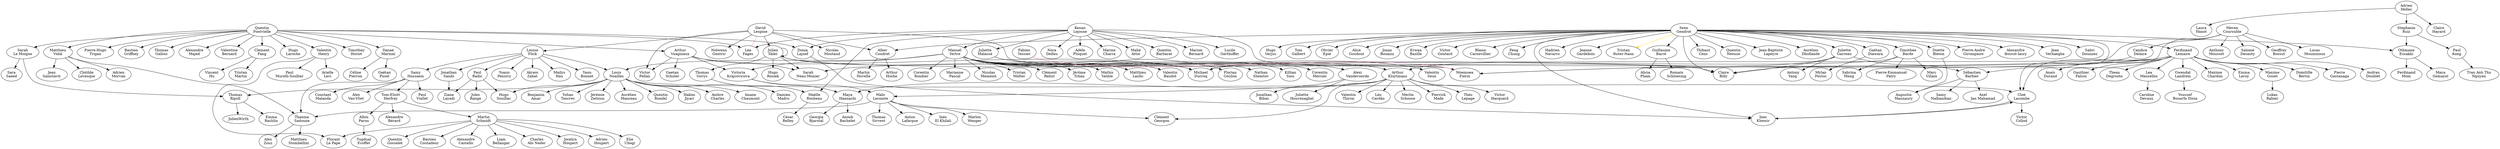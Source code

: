 digraph EpiFamily
{
    // List of names :
    mev [label="Meven\nCourouble"];
    mducrocq [label="Michael\nDucroq"];
    domi [label="Domitille\nBertin"];
    iwen [label="Iwen\nGendrot"];
    cand [label="Candice\nDelaire"];
    cmalanda [label="Constant\nMalanda"];
    seb [label="Sébastien\nBarbier"];
    anth [label="Anthony\nMousset"];
    salo [label="Salomé\nDesauty"];
    geof [label="Geoffrey\nBossut"];
    lucas [label="Lucas\nMouminoux"];
    dana [label="Danaé\nMarmaï"];
    cel [label="Céline\nPierron"];
    gaet [label="Gaëtan\nPusel"];
    ferd [label="Ferdinand\nLemaire"];
    moe [label="Moemoea\nFierin"];
    pier [label="Pierre\nGastanaga"];
    audr [label="Audran\nDoublet"];
    anais [label="Anaïs\nDurand"];
    dav [label="David\nLespine"];
    flick [label="Louise\nFlick"];
    nic [label="Nicolas\nMoutaud"];
    nolw [label="Nolwenn\nGentric"];
    kenan [label="Kenan\nLejosne"];
    tertre [label="Manuel\nTertre"];
    mercier [label="Corentin\nMercier"];
    noailles [label="Louis\nNoailles"];
    kluyt [label="Arthur\nKluytmans"];
    victoria [label="Victoria\nKrajcovicova"];
    memeint [label="Nicolas\nMemeint"];
    molter [label="Tristan\nMolter"];
    rebut [label="Clément\nRebut"];
    tchan [label="Jérôme\nTchan"];
    vatble [label="Mathis\nVatble"];
    lasllo [label="Matthieu\nLasllo"];
    baudot [label="Valentin\nBaudot"];
    cecilon [label="Florian\nCecilon"];
    shemtov [label="Nathan\nShemtov"];
    siou [label="Killian\nSiou"];
    vanvoorder [label="Alexi\nVandevoorde"];
    rondier [label="Corentin\nRondier"];
    hellec [label="Adrien\nHellec"];
    hayard [label="Claire\nHayard"];
    ruiz [label="Stephanie\nRuiz"];
    hanot [label="Laura\nHanot"];
    font [label="Quentin\nFontvielle"];
    baggins [label="Léa\nFages"];
    ph [label="Pierre-Hugo\nTrigan"];
    griffhey [label="Bastien\nGriffhey"];
    gallois [label="Thomas\nGallois"];
    laroche [label="Hugo\nLaroche"];
    fang [label="Clément\nFang"];
    horiot [label="Timothey\nHoriot"];
    sands [label="Jonathan\nSands"];
    pensivy [label="Yoann\nPensivy"];
    zabat [label="Akram\nZabat"];
    radic [label="Paul\nRadic"];
    doette [label="Doette\nBleton"];
    maunaury [label="Augustin\nMaunaury"];
    garreau [label="Juliette\nGarreau"];
    billy [label="Claire\nBilly"];
    yang [label=" Antony\nYang"];
    samy [label="Samy\nHussaein"];
    vanvliet [label="Alex\nVan-Vliet"];
    tome [label="Tom-Eliott\nHerfray"];
    pag [label="Pierre-André\nGirompaire"];
    bossut [label="Alexandre\nBossut-Iasry"];
    jean [label="Jean\nVerhaeghe"];
    jsainctavit [label="Jean\nSainctavit"];
    sabri [label="Sabri\nDounnez"];
    verjus [label="Hugo\nVerjus"];
    galbert [label="Tom\nGalbert"];
    epie [label="Olivier\nEpié"];
    goudout [label="Alice\nGoudout"];
    jojo [label="Jonas\nBouaziz"];
    bazille [label="Erwan\nBazille"];
    goutard [label="Victor\nGoutard"];
    blaise [label="Blaise\nCarnevillier"];
    feng [label="Feng\nChung"];
    tim [label="Timothee\nBarde"];
    barre [label="Guillaume\nBarré"];
    villain [label="Marc\nVillain"];
    meng [label="Sabrina\nMeng"];
    pham [label="Alicia\nPham"];
    schloesing [label="Romain\nSchloesing"];
    skler [label="Julien\nSkler"];
    rosiek [label ="Hugo\nRosiek"];
    vhenry [label ="Valentin\nHenry"];
    malasse [label ="Juliette\nMalassé"];
    govys [label ="Thomas\nGovys"];
    roubeau [label="Maëlle\nRoubeau"];
    pat [label="Pierre-Emmanuel\nPatry"];
    mahamad [label = "Axel\nJan Mahamad"];
    tristan [label = "Tristan\nMartin"];
    hu [label = "Vincent\nHu"];
    mahamad [label="Axel\nJan Mahamad"];
    nalbandian [label="Samy\nNalbandian"];
    donia [label="Donia\nLajnef"];
    falcoz [label="Gauthier\nFalcoz"];
    degroote [label="Theau\nDegroote"];
    pascal [label="Marianne\nPascal"];
    navarro [label="Hadrien\nNavarro"];
    jiyari [label="Hakim\nJiyari"];
    gardebois [label="Jeanne\nGardebois"];
    ruter [label="Tristan\nRuter-Naon"];
    acharles [label="Ambre\nCharles"];
    nora [label="Nora\nDelfau"];
    apluquet [label="Adèle\nPluquet"];
    charra [label="Marine\nCharra"];
    ichaumont [label="Imane\nChaumont"];
    dmadro [label="Damien\nMadro"];
    bamar [label="Benjamin\nAmar"];
    tz [label="Yohan\nTancrez"];
    zeitoun [label="Jérémie\nZeitoun"];
    ripoll [label="Thomas\nRipoll"];
    manceau [label="Aurélien\nManceau"];
    jrange [label="Jules\nRange"];
    ikhemir [label="Ines\nKhemir"];
    souillac [label="Hugo\nSouillac"];
    bibas [label="Jonathan\nBibas"];
    houve [label="Juliette\nHouvenaghel"];
    belley [label="César\nBelley"];
    attie [label="Mahé\nAttié"];
    barbarat [label="Quentin\nBarbarat"];
    lacombe [label="Cloé\nLacombe"];
    cgorgeon [label="Clément\nGeorgon"];
    lcardao [label="Léo\nCardão"];
    mlecomte [label="Malo\nLecomte"];
    mhan [label="Maya\nHannachi"];
    mschoose [label="Merlin\nSchoose"];
    pmade [label="Pierrick\nMade"];
    tlepage [label="Théo\nLepage"];
    vhacquard [label="Victor\nHacquard"];
    vthiron [label="Valentin\nThiron"];
    othmane [label="Othmane\nEssakhi"];
    mferdinand [label="Ferdinand\nMom"];
    mgemayel [label="Maya\nGemayel"];
    zlayadi [label="Ziane\nLayadi"];
    qrondel [label="Quentin\nRondel"];
    lmasselles [label="Lea\nMasselles"];
    alevi [label="Arielle\nLevi"];
    vseux [label="Valentin\nSeux"];
    slemoigne [label="Sarah\nLe Moigne"];
    smonier [label="Sarah\nNeau-Monier"];
    jsprintz [label="Gwendal\nLandrein"];
    mgouet [label="Maxime\nGouet"];
    lrabier [label="Lukas\nRabier"];
    saeed [label="Sara\nSaeed"];
    satan [label="Fabien\nTessier"];
    aparou [label="Albin\nParou"];
    mchardon [label="Maxime\nChardon"];
    gdiawara [label="Gaëtan\nDiawara"];
    vpellan [label="Victor\nPellan"];
    tcens [label="Thibaut\nCens"];
    mvidal [label="Matthieu\nVidal"];
    mschmidt [label="Martin\nSchmidt"];
    eleroy [label="Emma\nLeroy"];
    acoudret [label="Alber\nCoudret"];
    mhuvelle [label="Martin\nHuvelle"];
    qneouze [label="Quentin\nNeouze"];
    tsadoune [label="Thanina\nSadoune"];
    majed [label="Alexandre\nMajed"];
    vbernard [label="Valentine\nBernard"];
    vaginau [label="Arthur\nVuagniaux"];
    jwirth [label="Julien\Wirth"];
    erachlin [label="Emma\nRachlin"];
    pkong [label="Paul\nKong"];
    tnguyen [label="Tran Anh Thu\nNguyen"];
    mfestoc [label="Mylan\nFestoc"];
    mbernard [label="Marion\nBernard"];
    fpape [label="Florant\nLe Pape"];
    psoulier [label="Paul\nMurelli-Soullier"];
    cnader [label="Charles\nAbi Nader"];
    ydinia [label="Youssef\nBouarfa Dinia"];
    jblapeyre [label="Jean-Baptiste\nLapeyre"];
    adhollande [label="Aurélien\nDhollande"];
    azouz [label="Alex\nZouz"];
    abachelet [label="Anouk\nBachelet"];
    mhau [label="Mailys\nHau"];
    berard [label="Alexandre\nBérard"];
    tecoffet [label="Tugdual\nEcoffet"];
    gschuler [label="Gaetan\nSchuler"];
    clevesque [label="Clotilde\nLevesque"];
    alafargue [label="Anton\nLafargue"];
    ikhilali [label="Inès\nEl Khilali"];
    mwenger [label="Marlon\nWenger"];
    gbjarstal [label="Georgia\nBjarstal"];
    cdevaux [label="Caroline\nDevaux"];
    jhoupert [label="Jocelyn\nHoupert"];
    ahoupert [label="Adrien\nHoupert"];
    eubogi [label="Elie\nUbogi"];
    qgosselet [label="Quentin\nGosselet"];
    bcoutadeur [label="Bastien\nCoutadeur"];
    acastello [label="Alexandre\nCastello"];
    vcollod [label="Victor\nCollod"];
    ybonnet [label="Yann\nBonnet"];
    pviallet [label="Paul\nViallet"];
    mstombellini [label="Matthieu\nStombellini"];
    ahoche [label="Arthur\nHoche"];
    tsirvent [label="Thomas\nSirvent"];
    amorvan [label="Adrien\nMorvan"];
    lbellanger [label="Liam\nBellanger"];
    lgerthoffer [label="Lucile\nGerthoffer"];

    /*
    ** List of patronage links :
    */

    // Iwen's graph
    iwen -> ruter [color="gold"];
    iwen -> adhollande;
    iwen -> tcens;
    iwen -> billy;
    iwen -> lacombe;
      // Cloé's graph
      lacombe -> vcollod;
      lacombe -> ikhemir;
    iwen -> jblapeyre;
    iwen -> othmane;
    iwen -> gdiawara;
      // Gdiawara's graph
      gdiawara -> mfestoc;
    iwen -> ikhemir;
      // Ikhemir's graph
      ikhemir -> lacombe;
    iwen -> gardebois;
    iwen -> pag;
    iwen -> bossut;
    iwen -> jean;
    iwen -> sabri;
    iwen -> verjus;
    iwen -> galbert;
    iwen -> epie;
    iwen -> goudout;
    iwen -> jojo;
    iwen -> bazille;
    iwen -> goutard;
    iwen -> blaise;
    iwen -> feng;
    iwen -> tim;
      // Tim's graph
      tim -> villain;
      tim -> meng;
      tim -> pat;
      tim -> mducrocq;
    iwen -> barre;
      // Guillaume's graph
      barre -> pham;
      barre -> schloesing;
    iwen -> ferd
      // Ferdinand's graph
      ferd -> moe;
      ferd -> lacombe;
      ferd -> pier;
      ferd -> smonier;
      ferd -> audr;
      ferd -> anais;
      ferd -> falcoz;
      ferd -> degroote;
      ferd -> mgouet;
        // Maxime Gouet's graph
        mgouet -> lrabier;
      ferd -> eleroy;
      ferd -> jsprintz;
        // Gwendal Landrein's graph
        jsprintz -> ydinia
      ferd -> lmasselles;
        // Lea's graph
        lmasselles -> cdevaux;
      ferd -> mchardon;
      ferd -> domi;
      ferd -> mducrocq;
    iwen -> doette;
      // Doette's graph
      doette -> maunaury;
    iwen -> garreau;
      // Juliette's graph
      garreau -> billy;
      garreau -> seb;
      garreau -> kluyt;
        // Arthur Kluytmans's graph
        kluyt -> cgorgeon;
        kluyt -> lcardao;
        kluyt -> mlecomte;
          // Malo Lecomte's graph
          mlecomte -> alafargue;
          mlecomte -> ikhilali;
          mlecomte -> cgorgeon;
          mlecomte -> mwenger;
          mlecomte -> tsirvent;
          mlecomte -> tsadoune;
            // Thanina's graph
            tsadoune -> mstombellini;
        kluyt -> mschoose;
        kluyt -> pmade;
        kluyt -> tlepage;
        kluyt -> vhacquard;
        kluyt -> vthiron;
        kluyt -> mhan;
          // Maya's graph
          mhan -> abachelet;
          mhan -> gbjarstal;
      garreau -> yang;
    iwen -> navarro;
    iwen -> acoudret;
      // Alban Coudret's graph
      acoudret -> mhuvelle;
      acoudret -> ahoche;
    iwen -> qneouze;

    // David's graph
    dav -> flick;
      // Louise's graph
      flick -> noailles;
        // Louis Noailles's graph
        noailles -> jiyari;
        noailles -> ichaumont;
        noailles -> dmadro;
        noailles -> bamar;
        noailles -> tz;
        noailles -> zeitoun;
        noailles -> ripoll;
	  // Ripol's graph
	  ripoll -> erachlin;
	  ripoll -> jwirth;
        noailles -> manceau;
        noailles -> acharles
        noailles -> souillac;
        noailles -> lacombe;
        noailles -> qrondel;
      flick -> sands;
        // Sands's graph
        sands -> zlayadi;
      flick -> pensivy;
      flick -> zabat;
      flick -> mhau;
      flick -> ybonnet;
      flick -> radic;
        // Radic's graph
        radic -> souillac;
        radic -> jrange;
        radic -> zlayadi;
      flick -> samy;
        // Samy's graph
        samy -> vanvliet;
        samy -> tsadoune;
        samy -> pviallet;
        samy -> cmalanda;
        samy -> tome;
	  // Tome-Eliott's graph
	  tome -> aparou;
	    // Albin's graph
	    aparou -> tecoffet;
	  tome -> berard;
	  tome -> mschmidt;
	    // Martin's graph
	    mschmidt -> lbellanger;
            mschmidt -> cnader;
	    mschmidt -> fpape;
            mschmidt -> jhoupert;
            mschmidt -> ahoupert;
            mschmidt -> eubogi;
            mschmidt -> qgosselet;
            mschmidt -> bcoutadeur;
            mschmidt -> acastello;
    dav -> moe;
    dav -> nic;
    dav -> nolw;
    dav -> skler;
      // Julien's graph
      skler -> rosiek;
      skler -> smonier;
      skler -> mducrocq;
      skler -> skler;
      skler -> billy;
      skler -> govys;
        // Thomas's graph
        govys -> roubeau;
          // Maelle's graph
          roubeau -> belley;
    dav -> vpellan;
    dav -> acoudret;

    // Adrien's graph
    hellec -> hayard;
    hellec -> ruiz;
      // Ruiz's graph
      ruiz -> othmane;
        // Othmane's graph
        othmane -> mferdinand;
        othmane -> mgemayel;
      ruiz -> pkong;
        // Pkong's graph
      	pkong -> tnguyen;
    hellec -> hanot;

    // Quentin's graph
    font -> majed;
    font -> vbernard;
    font -> donia;
    font -> vaginau;
      // Vaginaux's graph
      vaginau -> victoria;
      vaginau -> vpellan;
      vaginau -> smonier;
      vaginau -> gschuler;
      vaginau -> mducrocq;
    font -> mvidal;
      // Matthieu Vidal's graph
      mvidal -> jsainctavit;
      mvidal -> amorvan;
      mvidal -> clevesque;
      mvidal -> tsadoune;
        // Thanina's graph
        tsadoune -> azouz;
    font -> dana
      // Danae's graph
      dana -> cel;
      dana -> gaet;
    font -> laroche;
    font -> baggins;
    font -> fang;
      // Clément's graph
      fang -> hu;
      fang -> tristan;
    font -> horiot;
    font -> ph;
    font -> gallois;
    font -> griffhey;
    font -> vhenry;
      // Valentin Henry's graph
      vhenry -> alevi;
      vhenry -> psoulier;
      vhenry -> fpape;
    font -> slemoigne;
      // Sarah LeMoigne's graph
      slemoigne -> ripoll;
      slemoigne -> saeed;

    // Kenan's graph
    kenan -> moe;
    kenan -> mbernard;
    kenan -> baggins;
    kenan -> donia;
      // Donia's graph
      donia ->  ikhemir;
    kenan -> malasse;
      // Malasse's graph
      malasse -> vseux;
    kenan -> roubeau;
    kenan -> charra;
    kenan -> apluquet;
    kenan -> nora;
    kenan -> tertre;
      // Tertre's graph
      tertre -> mercier;
      tertre -> noailles;
      tertre -> kluyt;
      tertre -> victoria;
        // Victoria's graph
	victoria -> mhan;
	victoria -> mlecomte;
      tertre -> memeint;
      tertre -> molter;
      tertre -> rebut;
      tertre -> tchan;
      tertre -> vatble;
      tertre -> lasllo;
      tertre -> baudot;
      tertre -> cecilon;
      tertre -> shemtov;
      tertre -> siou;
      tertre -> vanvoorder;
        // Vandevoorde's graph
        vanvoorder -> bibas;
        vanvoorder -> houve;
      tertre -> rondier;
      tertre -> pascal;
    kenan -> attie;
    kenan -> barbarat;
    kenan -> lgerthoffer;

    // Meven's graph
    mev -> cand;
      // Candice's graph
      cand -> billy;
    mev -> seb;
      seb -> mahamad;
      seb -> nalbandian;
      seb -> maunaury;
    mev -> anth;
    mev -> salo;
    mev -> geof;
    mev -> lucas;
    mev -> moe;

    /*
    ** List of special links
    */
    { // love links, please use [dir=none color="hotpink"] attribute
      edge [dir=none color="hotpink"]
      satan -> moe
      dav -> baggins
    }
}
